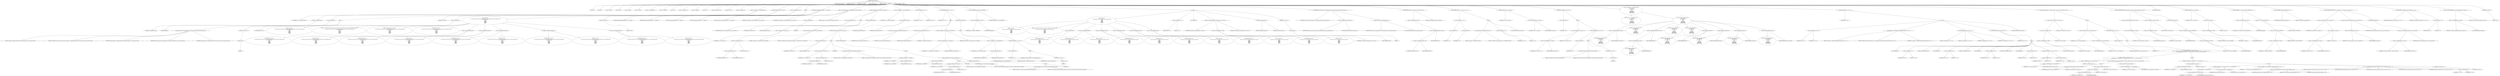 digraph hostapd_notif_assoc {  
"1000116" [label = "(METHOD,hostapd_notif_assoc)" ]
"1000117" [label = "(PARAM,hostapd_data *hapd)" ]
"1000118" [label = "(PARAM,const u8 *addr)" ]
"1000119" [label = "(PARAM,const u8 *req_ies)" ]
"1000120" [label = "(PARAM,size_t req_ies_len)" ]
"1000121" [label = "(PARAM,int reassoc)" ]
"1000122" [label = "(BLOCK,,)" ]
"1000123" [label = "(LOCAL,v9: u8)" ]
"1000124" [label = "(LOCAL,v10: int)" ]
"1000125" [label = "(LOCAL,v12: const u8 *)" ]
"1000126" [label = "(LOCAL,v13: size_t)" ]
"1000127" [label = "(LOCAL,v14: sta_info *)" ]
"1000128" [label = "(LOCAL,v15: sta_info *)" ]
"1000129" [label = "(LOCAL,v16: wpa_state_machine *)" ]
"1000130" [label = "(LOCAL,v17: unsigned int)" ]
"1000131" [label = "(LOCAL,v18: int)" ]
"1000132" [label = "(LOCAL,v19: unsigned __int16)" ]
"1000133" [label = "(LOCAL,v20: unsigned int)" ]
"1000134" [label = "(LOCAL,v21: u8 *)" ]
"1000135" [label = "(LOCAL,elems: ieee802_11_elems)" ]
"1000136" [label = "(LOCAL,buf: u8 [ 1064 ])" ]
"1000137" [label = "(LOCAL,v24: unsigned __int64)" ]
"1000138" [label = "(<operator>.assignment,v24 = __readfsqword(0x28u))" ]
"1000139" [label = "(IDENTIFIER,v24,v24 = __readfsqword(0x28u))" ]
"1000140" [label = "(__readfsqword,__readfsqword(0x28u))" ]
"1000141" [label = "(LITERAL,0x28u,__readfsqword(0x28u))" ]
"1000142" [label = "(CONTROL_STRUCTURE,if ( !addr ),if ( !addr ))" ]
"1000143" [label = "(<operator>.logicalNot,!addr)" ]
"1000144" [label = "(IDENTIFIER,addr,!addr)" ]
"1000145" [label = "(BLOCK,,)" ]
"1000146" [label = "(wpa_printf,wpa_printf(2, \"hostapd_notif_assoc: Skip event with no address\", req_ies, req_ies_len, reassoc))" ]
"1000147" [label = "(LITERAL,2,wpa_printf(2, \"hostapd_notif_assoc: Skip event with no address\", req_ies, req_ies_len, reassoc))" ]
"1000148" [label = "(LITERAL,\"hostapd_notif_assoc: Skip event with no address\",wpa_printf(2, \"hostapd_notif_assoc: Skip event with no address\", req_ies, req_ies_len, reassoc))" ]
"1000149" [label = "(IDENTIFIER,req_ies,wpa_printf(2, \"hostapd_notif_assoc: Skip event with no address\", req_ies, req_ies_len, reassoc))" ]
"1000150" [label = "(IDENTIFIER,req_ies_len,wpa_printf(2, \"hostapd_notif_assoc: Skip event with no address\", req_ies, req_ies_len, reassoc))" ]
"1000151" [label = "(IDENTIFIER,reassoc,wpa_printf(2, \"hostapd_notif_assoc: Skip event with no address\", req_ies, req_ies_len, reassoc))" ]
"1000152" [label = "(RETURN,return -1;,return -1;)" ]
"1000153" [label = "(<operator>.minus,-1)" ]
"1000154" [label = "(LITERAL,1,-1)" ]
"1000155" [label = "(<operator>.assignment,v9 = *addr)" ]
"1000156" [label = "(IDENTIFIER,v9,v9 = *addr)" ]
"1000157" [label = "(<operator>.indirection,*addr)" ]
"1000158" [label = "(IDENTIFIER,addr,v9 = *addr)" ]
"1000159" [label = "(BLOCK,,)" ]
"1000160" [label = "(wpa_printf,wpa_printf(\n      2,\n      \"%s: Invalid SA=%02x:%02x:%02x:%02x:%02x:%02x in received indication - ignore this indication silently\",\n      \"hostapd_notif_assoc\",\n      v9,\n      addr[1],\n      addr[2],\n      addr[3],\n      addr[4],\n      addr[5]))" ]
"1000161" [label = "(LITERAL,2,wpa_printf(\n      2,\n      \"%s: Invalid SA=%02x:%02x:%02x:%02x:%02x:%02x in received indication - ignore this indication silently\",\n      \"hostapd_notif_assoc\",\n      v9,\n      addr[1],\n      addr[2],\n      addr[3],\n      addr[4],\n      addr[5]))" ]
"1000162" [label = "(LITERAL,\"%s: Invalid SA=%02x:%02x:%02x:%02x:%02x:%02x in received indication - ignore this indication silently\",wpa_printf(\n      2,\n      \"%s: Invalid SA=%02x:%02x:%02x:%02x:%02x:%02x in received indication - ignore this indication silently\",\n      \"hostapd_notif_assoc\",\n      v9,\n      addr[1],\n      addr[2],\n      addr[3],\n      addr[4],\n      addr[5]))" ]
"1000163" [label = "(LITERAL,\"hostapd_notif_assoc\",wpa_printf(\n      2,\n      \"%s: Invalid SA=%02x:%02x:%02x:%02x:%02x:%02x in received indication - ignore this indication silently\",\n      \"hostapd_notif_assoc\",\n      v9,\n      addr[1],\n      addr[2],\n      addr[3],\n      addr[4],\n      addr[5]))" ]
"1000164" [label = "(IDENTIFIER,v9,wpa_printf(\n      2,\n      \"%s: Invalid SA=%02x:%02x:%02x:%02x:%02x:%02x in received indication - ignore this indication silently\",\n      \"hostapd_notif_assoc\",\n      v9,\n      addr[1],\n      addr[2],\n      addr[3],\n      addr[4],\n      addr[5]))" ]
"1000165" [label = "(<operator>.indirectIndexAccess,addr[1])" ]
"1000166" [label = "(IDENTIFIER,addr,wpa_printf(\n      2,\n      \"%s: Invalid SA=%02x:%02x:%02x:%02x:%02x:%02x in received indication - ignore this indication silently\",\n      \"hostapd_notif_assoc\",\n      v9,\n      addr[1],\n      addr[2],\n      addr[3],\n      addr[4],\n      addr[5]))" ]
"1000167" [label = "(LITERAL,1,wpa_printf(\n      2,\n      \"%s: Invalid SA=%02x:%02x:%02x:%02x:%02x:%02x in received indication - ignore this indication silently\",\n      \"hostapd_notif_assoc\",\n      v9,\n      addr[1],\n      addr[2],\n      addr[3],\n      addr[4],\n      addr[5]))" ]
"1000168" [label = "(<operator>.indirectIndexAccess,addr[2])" ]
"1000169" [label = "(IDENTIFIER,addr,wpa_printf(\n      2,\n      \"%s: Invalid SA=%02x:%02x:%02x:%02x:%02x:%02x in received indication - ignore this indication silently\",\n      \"hostapd_notif_assoc\",\n      v9,\n      addr[1],\n      addr[2],\n      addr[3],\n      addr[4],\n      addr[5]))" ]
"1000170" [label = "(LITERAL,2,wpa_printf(\n      2,\n      \"%s: Invalid SA=%02x:%02x:%02x:%02x:%02x:%02x in received indication - ignore this indication silently\",\n      \"hostapd_notif_assoc\",\n      v9,\n      addr[1],\n      addr[2],\n      addr[3],\n      addr[4],\n      addr[5]))" ]
"1000171" [label = "(<operator>.indirectIndexAccess,addr[3])" ]
"1000172" [label = "(IDENTIFIER,addr,wpa_printf(\n      2,\n      \"%s: Invalid SA=%02x:%02x:%02x:%02x:%02x:%02x in received indication - ignore this indication silently\",\n      \"hostapd_notif_assoc\",\n      v9,\n      addr[1],\n      addr[2],\n      addr[3],\n      addr[4],\n      addr[5]))" ]
"1000173" [label = "(LITERAL,3,wpa_printf(\n      2,\n      \"%s: Invalid SA=%02x:%02x:%02x:%02x:%02x:%02x in received indication - ignore this indication silently\",\n      \"hostapd_notif_assoc\",\n      v9,\n      addr[1],\n      addr[2],\n      addr[3],\n      addr[4],\n      addr[5]))" ]
"1000174" [label = "(<operator>.indirectIndexAccess,addr[4])" ]
"1000175" [label = "(IDENTIFIER,addr,wpa_printf(\n      2,\n      \"%s: Invalid SA=%02x:%02x:%02x:%02x:%02x:%02x in received indication - ignore this indication silently\",\n      \"hostapd_notif_assoc\",\n      v9,\n      addr[1],\n      addr[2],\n      addr[3],\n      addr[4],\n      addr[5]))" ]
"1000176" [label = "(LITERAL,4,wpa_printf(\n      2,\n      \"%s: Invalid SA=%02x:%02x:%02x:%02x:%02x:%02x in received indication - ignore this indication silently\",\n      \"hostapd_notif_assoc\",\n      v9,\n      addr[1],\n      addr[2],\n      addr[3],\n      addr[4],\n      addr[5]))" ]
"1000177" [label = "(<operator>.indirectIndexAccess,addr[5])" ]
"1000178" [label = "(IDENTIFIER,addr,wpa_printf(\n      2,\n      \"%s: Invalid SA=%02x:%02x:%02x:%02x:%02x:%02x in received indication - ignore this indication silently\",\n      \"hostapd_notif_assoc\",\n      v9,\n      addr[1],\n      addr[2],\n      addr[3],\n      addr[4],\n      addr[5]))" ]
"1000179" [label = "(LITERAL,5,wpa_printf(\n      2,\n      \"%s: Invalid SA=%02x:%02x:%02x:%02x:%02x:%02x in received indication - ignore this indication silently\",\n      \"hostapd_notif_assoc\",\n      v9,\n      addr[1],\n      addr[2],\n      addr[3],\n      addr[4],\n      addr[5]))" ]
"1000180" [label = "(RETURN,return 0;,return 0;)" ]
"1000181" [label = "(LITERAL,0,return 0;)" ]
"1000182" [label = "(hostapd_logger,hostapd_logger(hapd, addr, 1u, 2, \"associated\"))" ]
"1000183" [label = "(IDENTIFIER,hapd,hostapd_logger(hapd, addr, 1u, 2, \"associated\"))" ]
"1000184" [label = "(IDENTIFIER,addr,hostapd_logger(hapd, addr, 1u, 2, \"associated\"))" ]
"1000185" [label = "(LITERAL,1u,hostapd_logger(hapd, addr, 1u, 2, \"associated\"))" ]
"1000186" [label = "(LITERAL,2,hostapd_logger(hapd, addr, 1u, 2, \"associated\"))" ]
"1000187" [label = "(LITERAL,\"associated\",hostapd_logger(hapd, addr, 1u, 2, \"associated\"))" ]
"1000188" [label = "(ieee802_11_parse_elems,ieee802_11_parse_elems(req_ies, req_ies_len, &elems, 0))" ]
"1000189" [label = "(IDENTIFIER,req_ies,ieee802_11_parse_elems(req_ies, req_ies_len, &elems, 0))" ]
"1000190" [label = "(IDENTIFIER,req_ies_len,ieee802_11_parse_elems(req_ies, req_ies_len, &elems, 0))" ]
"1000191" [label = "(<operator>.addressOf,&elems)" ]
"1000192" [label = "(IDENTIFIER,elems,ieee802_11_parse_elems(req_ies, req_ies_len, &elems, 0))" ]
"1000193" [label = "(LITERAL,0,ieee802_11_parse_elems(req_ies, req_ies_len, &elems, 0))" ]
"1000194" [label = "(CONTROL_STRUCTURE,if ( elems.wps_ie ),if ( elems.wps_ie ))" ]
"1000195" [label = "(<operator>.fieldAccess,elems.wps_ie)" ]
"1000196" [label = "(IDENTIFIER,elems,if ( elems.wps_ie ))" ]
"1000197" [label = "(FIELD_IDENTIFIER,wps_ie,wps_ie)" ]
"1000198" [label = "(BLOCK,,)" ]
"1000199" [label = "(<operator>.assignment,v12 = elems.wps_ie - 2)" ]
"1000200" [label = "(IDENTIFIER,v12,v12 = elems.wps_ie - 2)" ]
"1000201" [label = "(<operator>.subtraction,elems.wps_ie - 2)" ]
"1000202" [label = "(<operator>.fieldAccess,elems.wps_ie)" ]
"1000203" [label = "(IDENTIFIER,elems,elems.wps_ie - 2)" ]
"1000204" [label = "(FIELD_IDENTIFIER,wps_ie,wps_ie)" ]
"1000205" [label = "(LITERAL,2,elems.wps_ie - 2)" ]
"1000206" [label = "(IDENTIFIER,L,)" ]
"1000207" [label = "(wpa_printf,wpa_printf(2, \"STA included WPS IE in (Re)AssocReq\"))" ]
"1000208" [label = "(LITERAL,2,wpa_printf(2, \"STA included WPS IE in (Re)AssocReq\"))" ]
"1000209" [label = "(LITERAL,\"STA included WPS IE in (Re)AssocReq\",wpa_printf(2, \"STA included WPS IE in (Re)AssocReq\"))" ]
"1000210" [label = "(CONTROL_STRUCTURE,else,else)" ]
"1000211" [label = "(CONTROL_STRUCTURE,if ( elems.rsn_ie ),if ( elems.rsn_ie ))" ]
"1000212" [label = "(<operator>.fieldAccess,elems.rsn_ie)" ]
"1000213" [label = "(IDENTIFIER,elems,if ( elems.rsn_ie ))" ]
"1000214" [label = "(FIELD_IDENTIFIER,rsn_ie,rsn_ie)" ]
"1000215" [label = "(BLOCK,,)" ]
"1000216" [label = "(<operator>.assignment,v12 = elems.rsn_ie - 2)" ]
"1000217" [label = "(IDENTIFIER,v12,v12 = elems.rsn_ie - 2)" ]
"1000218" [label = "(<operator>.subtraction,elems.rsn_ie - 2)" ]
"1000219" [label = "(<operator>.fieldAccess,elems.rsn_ie)" ]
"1000220" [label = "(IDENTIFIER,elems,elems.rsn_ie - 2)" ]
"1000221" [label = "(FIELD_IDENTIFIER,rsn_ie,rsn_ie)" ]
"1000222" [label = "(LITERAL,2,elems.rsn_ie - 2)" ]
"1000223" [label = "(IDENTIFIER,L,)" ]
"1000224" [label = "(wpa_printf,wpa_printf(2, \"STA included RSN IE in (Re)AssocReq\"))" ]
"1000225" [label = "(LITERAL,2,wpa_printf(2, \"STA included RSN IE in (Re)AssocReq\"))" ]
"1000226" [label = "(LITERAL,\"STA included RSN IE in (Re)AssocReq\",wpa_printf(2, \"STA included RSN IE in (Re)AssocReq\"))" ]
"1000227" [label = "(CONTROL_STRUCTURE,else,else)" ]
"1000228" [label = "(BLOCK,,)" ]
"1000229" [label = "(<operator>.assignment,v12 = elems.wpa_ie)" ]
"1000230" [label = "(IDENTIFIER,v12,v12 = elems.wpa_ie)" ]
"1000231" [label = "(<operator>.fieldAccess,elems.wpa_ie)" ]
"1000232" [label = "(IDENTIFIER,elems,v12 = elems.wpa_ie)" ]
"1000233" [label = "(FIELD_IDENTIFIER,wpa_ie,wpa_ie)" ]
"1000234" [label = "(CONTROL_STRUCTURE,if ( elems.wpa_ie ),if ( elems.wpa_ie ))" ]
"1000235" [label = "(<operator>.fieldAccess,elems.wpa_ie)" ]
"1000236" [label = "(IDENTIFIER,elems,if ( elems.wpa_ie ))" ]
"1000237" [label = "(FIELD_IDENTIFIER,wpa_ie,wpa_ie)" ]
"1000238" [label = "(BLOCK,,)" ]
"1000239" [label = "(<operator>.assignment,v12 = elems.wpa_ie - 2)" ]
"1000240" [label = "(IDENTIFIER,v12,v12 = elems.wpa_ie - 2)" ]
"1000241" [label = "(<operator>.subtraction,elems.wpa_ie - 2)" ]
"1000242" [label = "(<operator>.fieldAccess,elems.wpa_ie)" ]
"1000243" [label = "(IDENTIFIER,elems,elems.wpa_ie - 2)" ]
"1000244" [label = "(FIELD_IDENTIFIER,wpa_ie,wpa_ie)" ]
"1000245" [label = "(LITERAL,2,elems.wpa_ie - 2)" ]
"1000246" [label = "(IDENTIFIER,L,)" ]
"1000247" [label = "(wpa_printf,wpa_printf(2, \"STA included WPA IE in (Re)AssocReq\"))" ]
"1000248" [label = "(LITERAL,2,wpa_printf(2, \"STA included WPA IE in (Re)AssocReq\"))" ]
"1000249" [label = "(LITERAL,\"STA included WPA IE in (Re)AssocReq\",wpa_printf(2, \"STA included WPA IE in (Re)AssocReq\"))" ]
"1000250" [label = "(CONTROL_STRUCTURE,else,else)" ]
"1000251" [label = "(BLOCK,,)" ]
"1000252" [label = "(wpa_printf,wpa_printf(2, \"STA did not include WPS/RSN/WPA IE in (Re)AssocReq\"))" ]
"1000253" [label = "(LITERAL,2,wpa_printf(2, \"STA did not include WPS/RSN/WPA IE in (Re)AssocReq\"))" ]
"1000254" [label = "(LITERAL,\"STA did not include WPS/RSN/WPA IE in (Re)AssocReq\",wpa_printf(2, \"STA did not include WPS/RSN/WPA IE in (Re)AssocReq\"))" ]
"1000255" [label = "(IDENTIFIER,L,)" ]
"1000256" [label = "(<operator>.assignment,v14 = ap_get_sta(hapd, addr))" ]
"1000257" [label = "(IDENTIFIER,v14,v14 = ap_get_sta(hapd, addr))" ]
"1000258" [label = "(ap_get_sta,ap_get_sta(hapd, addr))" ]
"1000259" [label = "(IDENTIFIER,hapd,ap_get_sta(hapd, addr))" ]
"1000260" [label = "(IDENTIFIER,addr,ap_get_sta(hapd, addr))" ]
"1000261" [label = "(<operator>.assignment,v15 = v14)" ]
"1000262" [label = "(IDENTIFIER,v15,v15 = v14)" ]
"1000263" [label = "(IDENTIFIER,v14,v15 = v14)" ]
"1000264" [label = "(CONTROL_STRUCTURE,if ( v14 ),if ( v14 ))" ]
"1000265" [label = "(IDENTIFIER,v14,if ( v14 ))" ]
"1000266" [label = "(BLOCK,,)" ]
"1000267" [label = "(ap_sta_no_session_timeout,ap_sta_no_session_timeout(hapd, v14))" ]
"1000268" [label = "(IDENTIFIER,hapd,ap_sta_no_session_timeout(hapd, v14))" ]
"1000269" [label = "(IDENTIFIER,v14,ap_sta_no_session_timeout(hapd, v14))" ]
"1000270" [label = "(accounting_sta_stop,accounting_sta_stop(hapd, v15))" ]
"1000271" [label = "(IDENTIFIER,hapd,accounting_sta_stop(hapd, v15))" ]
"1000272" [label = "(IDENTIFIER,v15,accounting_sta_stop(hapd, v15))" ]
"1000273" [label = "(<operator>.assignment,v15->timeout_next = STA_NULLFUNC)" ]
"1000274" [label = "(<operator>.indirectFieldAccess,v15->timeout_next)" ]
"1000275" [label = "(IDENTIFIER,v15,v15->timeout_next = STA_NULLFUNC)" ]
"1000276" [label = "(FIELD_IDENTIFIER,timeout_next,timeout_next)" ]
"1000277" [label = "(IDENTIFIER,STA_NULLFUNC,v15->timeout_next = STA_NULLFUNC)" ]
"1000278" [label = "(CONTROL_STRUCTURE,else,else)" ]
"1000279" [label = "(BLOCK,,)" ]
"1000280" [label = "(<operator>.assignment,v15 = ap_sta_add(hapd, addr))" ]
"1000281" [label = "(IDENTIFIER,v15,v15 = ap_sta_add(hapd, addr))" ]
"1000282" [label = "(ap_sta_add,ap_sta_add(hapd, addr))" ]
"1000283" [label = "(IDENTIFIER,hapd,ap_sta_add(hapd, addr))" ]
"1000284" [label = "(IDENTIFIER,addr,ap_sta_add(hapd, addr))" ]
"1000285" [label = "(CONTROL_STRUCTURE,if ( !v15 ),if ( !v15 ))" ]
"1000286" [label = "(<operator>.logicalNot,!v15)" ]
"1000287" [label = "(IDENTIFIER,v15,!v15)" ]
"1000288" [label = "(BLOCK,,)" ]
"1000289" [label = "(hostapd_drv_sta_disassoc,hostapd_drv_sta_disassoc(hapd, addr, 5))" ]
"1000290" [label = "(IDENTIFIER,hapd,hostapd_drv_sta_disassoc(hapd, addr, 5))" ]
"1000291" [label = "(IDENTIFIER,addr,hostapd_drv_sta_disassoc(hapd, addr, 5))" ]
"1000292" [label = "(LITERAL,5,hostapd_drv_sta_disassoc(hapd, addr, 5))" ]
"1000293" [label = "(RETURN,return -1;,return -1;)" ]
"1000294" [label = "(<operator>.minus,-1)" ]
"1000295" [label = "(LITERAL,1,-1)" ]
"1000296" [label = "(<operators>.assignmentAnd,v15->flags &= 0xFFFECFFF)" ]
"1000297" [label = "(<operator>.indirectFieldAccess,v15->flags)" ]
"1000298" [label = "(IDENTIFIER,v15,v15->flags &= 0xFFFECFFF)" ]
"1000299" [label = "(FIELD_IDENTIFIER,flags,flags)" ]
"1000300" [label = "(LITERAL,0xFFFECFFF,v15->flags &= 0xFFFECFFF)" ]
"1000301" [label = "(BLOCK,,)" ]
"1000302" [label = "(wpa_printf,wpa_printf(\n      3,\n      \"STA %02x:%02x:%02x:%02x:%02x:%02x not allowed to connect\",\n      *addr,\n      addr[1],\n      addr[2],\n      addr[3],\n      addr[4],\n      addr[5]))" ]
"1000303" [label = "(LITERAL,3,wpa_printf(\n      3,\n      \"STA %02x:%02x:%02x:%02x:%02x:%02x not allowed to connect\",\n      *addr,\n      addr[1],\n      addr[2],\n      addr[3],\n      addr[4],\n      addr[5]))" ]
"1000304" [label = "(LITERAL,\"STA %02x:%02x:%02x:%02x:%02x:%02x not allowed to connect\",wpa_printf(\n      3,\n      \"STA %02x:%02x:%02x:%02x:%02x:%02x not allowed to connect\",\n      *addr,\n      addr[1],\n      addr[2],\n      addr[3],\n      addr[4],\n      addr[5]))" ]
"1000305" [label = "(<operator>.indirection,*addr)" ]
"1000306" [label = "(IDENTIFIER,addr,wpa_printf(\n      3,\n      \"STA %02x:%02x:%02x:%02x:%02x:%02x not allowed to connect\",\n      *addr,\n      addr[1],\n      addr[2],\n      addr[3],\n      addr[4],\n      addr[5]))" ]
"1000307" [label = "(<operator>.indirectIndexAccess,addr[1])" ]
"1000308" [label = "(IDENTIFIER,addr,wpa_printf(\n      3,\n      \"STA %02x:%02x:%02x:%02x:%02x:%02x not allowed to connect\",\n      *addr,\n      addr[1],\n      addr[2],\n      addr[3],\n      addr[4],\n      addr[5]))" ]
"1000309" [label = "(LITERAL,1,wpa_printf(\n      3,\n      \"STA %02x:%02x:%02x:%02x:%02x:%02x not allowed to connect\",\n      *addr,\n      addr[1],\n      addr[2],\n      addr[3],\n      addr[4],\n      addr[5]))" ]
"1000310" [label = "(<operator>.indirectIndexAccess,addr[2])" ]
"1000311" [label = "(IDENTIFIER,addr,wpa_printf(\n      3,\n      \"STA %02x:%02x:%02x:%02x:%02x:%02x not allowed to connect\",\n      *addr,\n      addr[1],\n      addr[2],\n      addr[3],\n      addr[4],\n      addr[5]))" ]
"1000312" [label = "(LITERAL,2,wpa_printf(\n      3,\n      \"STA %02x:%02x:%02x:%02x:%02x:%02x not allowed to connect\",\n      *addr,\n      addr[1],\n      addr[2],\n      addr[3],\n      addr[4],\n      addr[5]))" ]
"1000313" [label = "(<operator>.indirectIndexAccess,addr[3])" ]
"1000314" [label = "(IDENTIFIER,addr,wpa_printf(\n      3,\n      \"STA %02x:%02x:%02x:%02x:%02x:%02x not allowed to connect\",\n      *addr,\n      addr[1],\n      addr[2],\n      addr[3],\n      addr[4],\n      addr[5]))" ]
"1000315" [label = "(LITERAL,3,wpa_printf(\n      3,\n      \"STA %02x:%02x:%02x:%02x:%02x:%02x not allowed to connect\",\n      *addr,\n      addr[1],\n      addr[2],\n      addr[3],\n      addr[4],\n      addr[5]))" ]
"1000316" [label = "(<operator>.indirectIndexAccess,addr[4])" ]
"1000317" [label = "(IDENTIFIER,addr,wpa_printf(\n      3,\n      \"STA %02x:%02x:%02x:%02x:%02x:%02x not allowed to connect\",\n      *addr,\n      addr[1],\n      addr[2],\n      addr[3],\n      addr[4],\n      addr[5]))" ]
"1000318" [label = "(LITERAL,4,wpa_printf(\n      3,\n      \"STA %02x:%02x:%02x:%02x:%02x:%02x not allowed to connect\",\n      *addr,\n      addr[1],\n      addr[2],\n      addr[3],\n      addr[4],\n      addr[5]))" ]
"1000319" [label = "(<operator>.indirectIndexAccess,addr[5])" ]
"1000320" [label = "(IDENTIFIER,addr,wpa_printf(\n      3,\n      \"STA %02x:%02x:%02x:%02x:%02x:%02x not allowed to connect\",\n      *addr,\n      addr[1],\n      addr[2],\n      addr[3],\n      addr[4],\n      addr[5]))" ]
"1000321" [label = "(LITERAL,5,wpa_printf(\n      3,\n      \"STA %02x:%02x:%02x:%02x:%02x:%02x not allowed to connect\",\n      *addr,\n      addr[1],\n      addr[2],\n      addr[3],\n      addr[4],\n      addr[5]))" ]
"1000322" [label = "(<operator>.assignment,v19 = 1)" ]
"1000323" [label = "(IDENTIFIER,v19,v19 = 1)" ]
"1000324" [label = "(LITERAL,1,v19 = 1)" ]
"1000325" [label = "(JUMP_TARGET,fail)" ]
"1000326" [label = "(hostapd_drv_sta_disassoc,hostapd_drv_sta_disassoc(hapd, v15->addr, v19))" ]
"1000327" [label = "(IDENTIFIER,hapd,hostapd_drv_sta_disassoc(hapd, v15->addr, v19))" ]
"1000328" [label = "(<operator>.indirectFieldAccess,v15->addr)" ]
"1000329" [label = "(IDENTIFIER,v15,hostapd_drv_sta_disassoc(hapd, v15->addr, v19))" ]
"1000330" [label = "(FIELD_IDENTIFIER,addr,addr)" ]
"1000331" [label = "(IDENTIFIER,v19,hostapd_drv_sta_disassoc(hapd, v15->addr, v19))" ]
"1000332" [label = "(ap_free_sta,ap_free_sta(hapd, v15))" ]
"1000333" [label = "(IDENTIFIER,hapd,ap_free_sta(hapd, v15))" ]
"1000334" [label = "(IDENTIFIER,v15,ap_free_sta(hapd, v15))" ]
"1000335" [label = "(RETURN,return -1;,return -1;)" ]
"1000336" [label = "(<operator>.minus,-1)" ]
"1000337" [label = "(LITERAL,1,-1)" ]
"1000338" [label = "(ap_copy_sta_supp_op_classes,ap_copy_sta_supp_op_classes(v15, elems.supp_op_classes, elems.supp_op_classes_len))" ]
"1000339" [label = "(IDENTIFIER,v15,ap_copy_sta_supp_op_classes(v15, elems.supp_op_classes, elems.supp_op_classes_len))" ]
"1000340" [label = "(<operator>.fieldAccess,elems.supp_op_classes)" ]
"1000341" [label = "(IDENTIFIER,elems,ap_copy_sta_supp_op_classes(v15, elems.supp_op_classes, elems.supp_op_classes_len))" ]
"1000342" [label = "(FIELD_IDENTIFIER,supp_op_classes,supp_op_classes)" ]
"1000343" [label = "(<operator>.fieldAccess,elems.supp_op_classes_len)" ]
"1000344" [label = "(IDENTIFIER,elems,ap_copy_sta_supp_op_classes(v15, elems.supp_op_classes, elems.supp_op_classes_len))" ]
"1000345" [label = "(FIELD_IDENTIFIER,supp_op_classes_len,supp_op_classes_len)" ]
"1000346" [label = "(CONTROL_STRUCTURE,if ( !hapd->conf->wpa ),if ( !hapd->conf->wpa ))" ]
"1000347" [label = "(<operator>.logicalNot,!hapd->conf->wpa)" ]
"1000348" [label = "(<operator>.indirectFieldAccess,hapd->conf->wpa)" ]
"1000349" [label = "(<operator>.indirectFieldAccess,hapd->conf)" ]
"1000350" [label = "(IDENTIFIER,hapd,!hapd->conf->wpa)" ]
"1000351" [label = "(FIELD_IDENTIFIER,conf,conf)" ]
"1000352" [label = "(FIELD_IDENTIFIER,wpa,wpa)" ]
"1000353" [label = "(CONTROL_STRUCTURE,goto LABEL_22;,goto LABEL_22;)" ]
"1000354" [label = "(CONTROL_STRUCTURE,if ( !v12 || !v13 ),if ( !v12 || !v13 ))" ]
"1000355" [label = "(<operator>.logicalOr,!v12 || !v13)" ]
"1000356" [label = "(<operator>.logicalNot,!v12)" ]
"1000357" [label = "(IDENTIFIER,v12,!v12)" ]
"1000358" [label = "(<operator>.logicalNot,!v13)" ]
"1000359" [label = "(IDENTIFIER,v13,!v13)" ]
"1000360" [label = "(BLOCK,,)" ]
"1000361" [label = "(wpa_printf,wpa_printf(2, \"No WPA/RSN IE from STA\"))" ]
"1000362" [label = "(LITERAL,2,wpa_printf(2, \"No WPA/RSN IE from STA\"))" ]
"1000363" [label = "(LITERAL,\"No WPA/RSN IE from STA\",wpa_printf(2, \"No WPA/RSN IE from STA\"))" ]
"1000364" [label = "(<operator>.assignment,v19 = 13)" ]
"1000365" [label = "(IDENTIFIER,v19,v19 = 13)" ]
"1000366" [label = "(LITERAL,13,v19 = 13)" ]
"1000367" [label = "(CONTROL_STRUCTURE,goto fail;,goto fail;)" ]
"1000368" [label = "(<operator>.assignment,v16 = v15->wpa_sm)" ]
"1000369" [label = "(IDENTIFIER,v16,v16 = v15->wpa_sm)" ]
"1000370" [label = "(<operator>.indirectFieldAccess,v15->wpa_sm)" ]
"1000371" [label = "(IDENTIFIER,v15,v16 = v15->wpa_sm)" ]
"1000372" [label = "(FIELD_IDENTIFIER,wpa_sm,wpa_sm)" ]
"1000373" [label = "(CONTROL_STRUCTURE,if ( !v16 ),if ( !v16 ))" ]
"1000374" [label = "(<operator>.logicalNot,!v16)" ]
"1000375" [label = "(IDENTIFIER,v16,!v16)" ]
"1000376" [label = "(BLOCK,,)" ]
"1000377" [label = "(<operator>.assignment,v15->wpa_sm = v16)" ]
"1000378" [label = "(<operator>.indirectFieldAccess,v15->wpa_sm)" ]
"1000379" [label = "(IDENTIFIER,v15,v15->wpa_sm = v16)" ]
"1000380" [label = "(FIELD_IDENTIFIER,wpa_sm,wpa_sm)" ]
"1000381" [label = "(IDENTIFIER,v16,v15->wpa_sm = v16)" ]
"1000382" [label = "(CONTROL_STRUCTURE,if ( !v16 ),if ( !v16 ))" ]
"1000383" [label = "(<operator>.logicalNot,!v16)" ]
"1000384" [label = "(IDENTIFIER,v16,!v16)" ]
"1000385" [label = "(BLOCK,,)" ]
"1000386" [label = "(wpa_printf,wpa_printf(5, \"Failed to initialize WPA state machine\"))" ]
"1000387" [label = "(LITERAL,5,wpa_printf(5, \"Failed to initialize WPA state machine\"))" ]
"1000388" [label = "(LITERAL,\"Failed to initialize WPA state machine\",wpa_printf(5, \"Failed to initialize WPA state machine\"))" ]
"1000389" [label = "(RETURN,return -1;,return -1;)" ]
"1000390" [label = "(<operator>.minus,-1)" ]
"1000391" [label = "(LITERAL,1,-1)" ]
"1000392" [label = "(<operator>.assignment,v17 = wpa_validate_wpa_ie(\n          hapd->wpa_auth,\n          v16,\n          hapd->iface->freq,\n          v12,\n          v13,\n          elems.mdie,\n          elems.mdie_len,\n          elems.owe_dh,\n          elems.owe_dh_len))" ]
"1000393" [label = "(IDENTIFIER,v17,v17 = wpa_validate_wpa_ie(\n          hapd->wpa_auth,\n          v16,\n          hapd->iface->freq,\n          v12,\n          v13,\n          elems.mdie,\n          elems.mdie_len,\n          elems.owe_dh,\n          elems.owe_dh_len))" ]
"1000394" [label = "(wpa_validate_wpa_ie,wpa_validate_wpa_ie(\n          hapd->wpa_auth,\n          v16,\n          hapd->iface->freq,\n          v12,\n          v13,\n          elems.mdie,\n          elems.mdie_len,\n          elems.owe_dh,\n          elems.owe_dh_len))" ]
"1000395" [label = "(<operator>.indirectFieldAccess,hapd->wpa_auth)" ]
"1000396" [label = "(IDENTIFIER,hapd,wpa_validate_wpa_ie(\n          hapd->wpa_auth,\n          v16,\n          hapd->iface->freq,\n          v12,\n          v13,\n          elems.mdie,\n          elems.mdie_len,\n          elems.owe_dh,\n          elems.owe_dh_len))" ]
"1000397" [label = "(FIELD_IDENTIFIER,wpa_auth,wpa_auth)" ]
"1000398" [label = "(IDENTIFIER,v16,wpa_validate_wpa_ie(\n          hapd->wpa_auth,\n          v16,\n          hapd->iface->freq,\n          v12,\n          v13,\n          elems.mdie,\n          elems.mdie_len,\n          elems.owe_dh,\n          elems.owe_dh_len))" ]
"1000399" [label = "(<operator>.indirectFieldAccess,hapd->iface->freq)" ]
"1000400" [label = "(<operator>.indirectFieldAccess,hapd->iface)" ]
"1000401" [label = "(IDENTIFIER,hapd,wpa_validate_wpa_ie(\n          hapd->wpa_auth,\n          v16,\n          hapd->iface->freq,\n          v12,\n          v13,\n          elems.mdie,\n          elems.mdie_len,\n          elems.owe_dh,\n          elems.owe_dh_len))" ]
"1000402" [label = "(FIELD_IDENTIFIER,iface,iface)" ]
"1000403" [label = "(FIELD_IDENTIFIER,freq,freq)" ]
"1000404" [label = "(IDENTIFIER,v12,wpa_validate_wpa_ie(\n          hapd->wpa_auth,\n          v16,\n          hapd->iface->freq,\n          v12,\n          v13,\n          elems.mdie,\n          elems.mdie_len,\n          elems.owe_dh,\n          elems.owe_dh_len))" ]
"1000405" [label = "(IDENTIFIER,v13,wpa_validate_wpa_ie(\n          hapd->wpa_auth,\n          v16,\n          hapd->iface->freq,\n          v12,\n          v13,\n          elems.mdie,\n          elems.mdie_len,\n          elems.owe_dh,\n          elems.owe_dh_len))" ]
"1000406" [label = "(<operator>.fieldAccess,elems.mdie)" ]
"1000407" [label = "(IDENTIFIER,elems,wpa_validate_wpa_ie(\n          hapd->wpa_auth,\n          v16,\n          hapd->iface->freq,\n          v12,\n          v13,\n          elems.mdie,\n          elems.mdie_len,\n          elems.owe_dh,\n          elems.owe_dh_len))" ]
"1000408" [label = "(FIELD_IDENTIFIER,mdie,mdie)" ]
"1000409" [label = "(<operator>.fieldAccess,elems.mdie_len)" ]
"1000410" [label = "(IDENTIFIER,elems,wpa_validate_wpa_ie(\n          hapd->wpa_auth,\n          v16,\n          hapd->iface->freq,\n          v12,\n          v13,\n          elems.mdie,\n          elems.mdie_len,\n          elems.owe_dh,\n          elems.owe_dh_len))" ]
"1000411" [label = "(FIELD_IDENTIFIER,mdie_len,mdie_len)" ]
"1000412" [label = "(<operator>.fieldAccess,elems.owe_dh)" ]
"1000413" [label = "(IDENTIFIER,elems,wpa_validate_wpa_ie(\n          hapd->wpa_auth,\n          v16,\n          hapd->iface->freq,\n          v12,\n          v13,\n          elems.mdie,\n          elems.mdie_len,\n          elems.owe_dh,\n          elems.owe_dh_len))" ]
"1000414" [label = "(FIELD_IDENTIFIER,owe_dh,owe_dh)" ]
"1000415" [label = "(<operator>.fieldAccess,elems.owe_dh_len)" ]
"1000416" [label = "(IDENTIFIER,elems,wpa_validate_wpa_ie(\n          hapd->wpa_auth,\n          v16,\n          hapd->iface->freq,\n          v12,\n          v13,\n          elems.mdie,\n          elems.mdie_len,\n          elems.owe_dh,\n          elems.owe_dh_len))" ]
"1000417" [label = "(FIELD_IDENTIFIER,owe_dh_len,owe_dh_len)" ]
"1000418" [label = "(CONTROL_STRUCTURE,if ( v17 ),if ( v17 ))" ]
"1000419" [label = "(IDENTIFIER,v17,if ( v17 ))" ]
"1000420" [label = "(BLOCK,,)" ]
"1000421" [label = "(<operator>.assignment,v20 = v17)" ]
"1000422" [label = "(IDENTIFIER,v20,v20 = v17)" ]
"1000423" [label = "(IDENTIFIER,v17,v20 = v17)" ]
"1000424" [label = "(wpa_printf,wpa_printf(2, \"WPA/RSN information element rejected? (res %u)\", v17))" ]
"1000425" [label = "(LITERAL,2,wpa_printf(2, \"WPA/RSN information element rejected? (res %u)\", v17))" ]
"1000426" [label = "(LITERAL,\"WPA/RSN information element rejected? (res %u)\",wpa_printf(2, \"WPA/RSN information element rejected? (res %u)\", v17))" ]
"1000427" [label = "(IDENTIFIER,v17,wpa_printf(2, \"WPA/RSN information element rejected? (res %u)\", v17))" ]
"1000428" [label = "(wpa_hexdump,wpa_hexdump(2, \"IE\", v12, v13))" ]
"1000429" [label = "(LITERAL,2,wpa_hexdump(2, \"IE\", v12, v13))" ]
"1000430" [label = "(LITERAL,\"IE\",wpa_hexdump(2, \"IE\", v12, v13))" ]
"1000431" [label = "(IDENTIFIER,v12,wpa_hexdump(2, \"IE\", v12, v13))" ]
"1000432" [label = "(IDENTIFIER,v13,wpa_hexdump(2, \"IE\", v12, v13))" ]
"1000433" [label = "(CONTROL_STRUCTURE,switch ( v20 ),switch ( v20 ))" ]
"1000434" [label = "(IDENTIFIER,v20,switch ( v20 ))" ]
"1000435" [label = "(BLOCK,,)" ]
"1000436" [label = "(JUMP_TARGET,case 2u)" ]
"1000437" [label = "(<operator>.assignment,v19 = 18)" ]
"1000438" [label = "(IDENTIFIER,v19,v19 = 18)" ]
"1000439" [label = "(LITERAL,18,v19 = 18)" ]
"1000440" [label = "(CONTROL_STRUCTURE,break;,break;)" ]
"1000441" [label = "(JUMP_TARGET,case 3u)" ]
"1000442" [label = "(<operator>.assignment,v19 = 19)" ]
"1000443" [label = "(IDENTIFIER,v19,v19 = 19)" ]
"1000444" [label = "(LITERAL,19,v19 = 19)" ]
"1000445" [label = "(CONTROL_STRUCTURE,break;,break;)" ]
"1000446" [label = "(JUMP_TARGET,case 4u)" ]
"1000447" [label = "(<operator>.assignment,v19 = 20)" ]
"1000448" [label = "(IDENTIFIER,v19,v19 = 20)" ]
"1000449" [label = "(LITERAL,20,v19 = 20)" ]
"1000450" [label = "(CONTROL_STRUCTURE,break;,break;)" ]
"1000451" [label = "(JUMP_TARGET,default)" ]
"1000452" [label = "(<operator>.assignment,v19 = 24)" ]
"1000453" [label = "(IDENTIFIER,v19,v19 = 24)" ]
"1000454" [label = "(LITERAL,24,v19 = 24)" ]
"1000455" [label = "(CONTROL_STRUCTURE,if ( v20 != 8 ),if ( v20 != 8 ))" ]
"1000456" [label = "(<operator>.notEquals,v20 != 8)" ]
"1000457" [label = "(IDENTIFIER,v20,v20 != 8)" ]
"1000458" [label = "(LITERAL,8,v20 != 8)" ]
"1000459" [label = "(<operator>.assignment,v19 = 13)" ]
"1000460" [label = "(IDENTIFIER,v19,v19 = 13)" ]
"1000461" [label = "(LITERAL,13,v19 = 13)" ]
"1000462" [label = "(CONTROL_STRUCTURE,break;,break;)" ]
"1000463" [label = "(CONTROL_STRUCTURE,goto fail;,goto fail;)" ]
"1000464" [label = "(CONTROL_STRUCTURE,if ( (v15->flags & 0x402) == 1026 ),if ( (v15->flags & 0x402) == 1026 ))" ]
"1000465" [label = "(<operator>.equals,(v15->flags & 0x402) == 1026)" ]
"1000466" [label = "(<operator>.and,v15->flags & 0x402)" ]
"1000467" [label = "(<operator>.indirectFieldAccess,v15->flags)" ]
"1000468" [label = "(IDENTIFIER,v15,v15->flags & 0x402)" ]
"1000469" [label = "(FIELD_IDENTIFIER,flags,flags)" ]
"1000470" [label = "(LITERAL,0x402,v15->flags & 0x402)" ]
"1000471" [label = "(LITERAL,1026,(v15->flags & 0x402) == 1026)" ]
"1000472" [label = "(BLOCK,,)" ]
"1000473" [label = "(<operator>.assignment,v10 = v15->sa_query_timed_out)" ]
"1000474" [label = "(IDENTIFIER,v10,v10 = v15->sa_query_timed_out)" ]
"1000475" [label = "(<operator>.indirectFieldAccess,v15->sa_query_timed_out)" ]
"1000476" [label = "(IDENTIFIER,v15,v10 = v15->sa_query_timed_out)" ]
"1000477" [label = "(FIELD_IDENTIFIER,sa_query_timed_out,sa_query_timed_out)" ]
"1000478" [label = "(CONTROL_STRUCTURE,if ( !v10 ),if ( !v10 ))" ]
"1000479" [label = "(<operator>.logicalNot,!v10)" ]
"1000480" [label = "(IDENTIFIER,v10,!v10)" ]
"1000481" [label = "(BLOCK,,)" ]
"1000482" [label = "(CONTROL_STRUCTURE,if ( v15->sa_query_count <= 0\n        || (ap_check_sa_query_timeout(hapd, v15), (v15->flags & 0x402) == 1026) && !v15->sa_query_timed_out ),if ( v15->sa_query_count <= 0\n        || (ap_check_sa_query_timeout(hapd, v15), (v15->flags & 0x402) == 1026) && !v15->sa_query_timed_out ))" ]
"1000483" [label = "(<operator>.logicalOr,v15->sa_query_count <= 0\n        || (ap_check_sa_query_timeout(hapd, v15), (v15->flags & 0x402) == 1026) && !v15->sa_query_timed_out)" ]
"1000484" [label = "(<operator>.lessEqualsThan,v15->sa_query_count <= 0)" ]
"1000485" [label = "(<operator>.indirectFieldAccess,v15->sa_query_count)" ]
"1000486" [label = "(IDENTIFIER,v15,v15->sa_query_count <= 0)" ]
"1000487" [label = "(FIELD_IDENTIFIER,sa_query_count,sa_query_count)" ]
"1000488" [label = "(LITERAL,0,v15->sa_query_count <= 0)" ]
"1000489" [label = "(<operator>.logicalAnd,(ap_check_sa_query_timeout(hapd, v15), (v15->flags & 0x402) == 1026) && !v15->sa_query_timed_out)" ]
"1000490" [label = "(BLOCK,,)" ]
"1000491" [label = "(ap_check_sa_query_timeout,ap_check_sa_query_timeout(hapd, v15))" ]
"1000492" [label = "(IDENTIFIER,hapd,ap_check_sa_query_timeout(hapd, v15))" ]
"1000493" [label = "(IDENTIFIER,v15,ap_check_sa_query_timeout(hapd, v15))" ]
"1000494" [label = "(<operator>.equals,(v15->flags & 0x402) == 1026)" ]
"1000495" [label = "(<operator>.and,v15->flags & 0x402)" ]
"1000496" [label = "(<operator>.indirectFieldAccess,v15->flags)" ]
"1000497" [label = "(IDENTIFIER,v15,v15->flags & 0x402)" ]
"1000498" [label = "(FIELD_IDENTIFIER,flags,flags)" ]
"1000499" [label = "(LITERAL,0x402,v15->flags & 0x402)" ]
"1000500" [label = "(LITERAL,1026,(v15->flags & 0x402) == 1026)" ]
"1000501" [label = "(<operator>.logicalNot,!v15->sa_query_timed_out)" ]
"1000502" [label = "(<operator>.indirectFieldAccess,v15->sa_query_timed_out)" ]
"1000503" [label = "(IDENTIFIER,v15,!v15->sa_query_timed_out)" ]
"1000504" [label = "(FIELD_IDENTIFIER,sa_query_timed_out,sa_query_timed_out)" ]
"1000505" [label = "(BLOCK,,)" ]
"1000506" [label = "(CONTROL_STRUCTURE,if ( v15->auth_alg != 2 ),if ( v15->auth_alg != 2 ))" ]
"1000507" [label = "(<operator>.notEquals,v15->auth_alg != 2)" ]
"1000508" [label = "(<operator>.indirectFieldAccess,v15->auth_alg)" ]
"1000509" [label = "(IDENTIFIER,v15,v15->auth_alg != 2)" ]
"1000510" [label = "(FIELD_IDENTIFIER,auth_alg,auth_alg)" ]
"1000511" [label = "(LITERAL,2,v15->auth_alg != 2)" ]
"1000512" [label = "(BLOCK,,)" ]
"1000513" [label = "(CONTROL_STRUCTURE,if ( !v15->sa_query_count ),if ( !v15->sa_query_count ))" ]
"1000514" [label = "(<operator>.logicalNot,!v15->sa_query_count)" ]
"1000515" [label = "(<operator>.indirectFieldAccess,v15->sa_query_count)" ]
"1000516" [label = "(IDENTIFIER,v15,!v15->sa_query_count)" ]
"1000517" [label = "(FIELD_IDENTIFIER,sa_query_count,sa_query_count)" ]
"1000518" [label = "(ap_sta_start_sa_query,ap_sta_start_sa_query(hapd, v15))" ]
"1000519" [label = "(IDENTIFIER,hapd,ap_sta_start_sa_query(hapd, v15))" ]
"1000520" [label = "(IDENTIFIER,v15,ap_sta_start_sa_query(hapd, v15))" ]
"1000521" [label = "(<operator>.assignment,v21 = hostapd_eid_assoc_comeback_time(hapd, v15, buf))" ]
"1000522" [label = "(IDENTIFIER,v21,v21 = hostapd_eid_assoc_comeback_time(hapd, v15, buf))" ]
"1000523" [label = "(hostapd_eid_assoc_comeback_time,hostapd_eid_assoc_comeback_time(hapd, v15, buf))" ]
"1000524" [label = "(IDENTIFIER,hapd,hostapd_eid_assoc_comeback_time(hapd, v15, buf))" ]
"1000525" [label = "(IDENTIFIER,v15,hostapd_eid_assoc_comeback_time(hapd, v15, buf))" ]
"1000526" [label = "(IDENTIFIER,buf,hostapd_eid_assoc_comeback_time(hapd, v15, buf))" ]
"1000527" [label = "(hostapd_sta_assoc,hostapd_sta_assoc(hapd, addr, reassoc, 0x1Eu, buf, v21 - buf))" ]
"1000528" [label = "(IDENTIFIER,hapd,hostapd_sta_assoc(hapd, addr, reassoc, 0x1Eu, buf, v21 - buf))" ]
"1000529" [label = "(IDENTIFIER,addr,hostapd_sta_assoc(hapd, addr, reassoc, 0x1Eu, buf, v21 - buf))" ]
"1000530" [label = "(IDENTIFIER,reassoc,hostapd_sta_assoc(hapd, addr, reassoc, 0x1Eu, buf, v21 - buf))" ]
"1000531" [label = "(LITERAL,0x1Eu,hostapd_sta_assoc(hapd, addr, reassoc, 0x1Eu, buf, v21 - buf))" ]
"1000532" [label = "(IDENTIFIER,buf,hostapd_sta_assoc(hapd, addr, reassoc, 0x1Eu, buf, v21 - buf))" ]
"1000533" [label = "(<operator>.subtraction,v21 - buf)" ]
"1000534" [label = "(IDENTIFIER,v21,v21 - buf)" ]
"1000535" [label = "(IDENTIFIER,buf,v21 - buf)" ]
"1000536" [label = "(RETURN,return v10;,return v10;)" ]
"1000537" [label = "(IDENTIFIER,v10,return v10;)" ]
"1000538" [label = "(CONTROL_STRUCTURE,if ( wpa_auth_uses_mfp(v15->wpa_sm) ),if ( wpa_auth_uses_mfp(v15->wpa_sm) ))" ]
"1000539" [label = "(wpa_auth_uses_mfp,wpa_auth_uses_mfp(v15->wpa_sm))" ]
"1000540" [label = "(<operator>.indirectFieldAccess,v15->wpa_sm)" ]
"1000541" [label = "(IDENTIFIER,v15,wpa_auth_uses_mfp(v15->wpa_sm))" ]
"1000542" [label = "(FIELD_IDENTIFIER,wpa_sm,wpa_sm)" ]
"1000543" [label = "(<operators>.assignmentOr,v15->flags |= 0x400u)" ]
"1000544" [label = "(<operator>.indirectFieldAccess,v15->flags)" ]
"1000545" [label = "(IDENTIFIER,v15,v15->flags |= 0x400u)" ]
"1000546" [label = "(FIELD_IDENTIFIER,flags,flags)" ]
"1000547" [label = "(LITERAL,0x400u,v15->flags |= 0x400u)" ]
"1000548" [label = "(CONTROL_STRUCTURE,else,else)" ]
"1000549" [label = "(<operators>.assignmentAnd,v15->flags &= 0xFFFFFBFF)" ]
"1000550" [label = "(<operator>.indirectFieldAccess,v15->flags)" ]
"1000551" [label = "(IDENTIFIER,v15,v15->flags &= 0xFFFFFBFF)" ]
"1000552" [label = "(FIELD_IDENTIFIER,flags,flags)" ]
"1000553" [label = "(LITERAL,0xFFFFFBFF,v15->flags &= 0xFFFFFBFF)" ]
"1000554" [label = "(JUMP_TARGET,LABEL_22)" ]
"1000555" [label = "(<operator>.assignment,v18 = v15->flags & 2)" ]
"1000556" [label = "(IDENTIFIER,v18,v18 = v15->flags & 2)" ]
"1000557" [label = "(<operator>.and,v15->flags & 2)" ]
"1000558" [label = "(<operator>.indirectFieldAccess,v15->flags)" ]
"1000559" [label = "(IDENTIFIER,v15,v15->flags & 2)" ]
"1000560" [label = "(FIELD_IDENTIFIER,flags,flags)" ]
"1000561" [label = "(LITERAL,2,v15->flags & 2)" ]
"1000562" [label = "(<operator>.assignment,v15->flags = v15->flags & 0xFFF7FFFF | 3)" ]
"1000563" [label = "(<operator>.indirectFieldAccess,v15->flags)" ]
"1000564" [label = "(IDENTIFIER,v15,v15->flags = v15->flags & 0xFFF7FFFF | 3)" ]
"1000565" [label = "(FIELD_IDENTIFIER,flags,flags)" ]
"1000566" [label = "(<operator>.or,v15->flags & 0xFFF7FFFF | 3)" ]
"1000567" [label = "(<operator>.and,v15->flags & 0xFFF7FFFF)" ]
"1000568" [label = "(<operator>.indirectFieldAccess,v15->flags)" ]
"1000569" [label = "(IDENTIFIER,v15,v15->flags & 0xFFF7FFFF)" ]
"1000570" [label = "(FIELD_IDENTIFIER,flags,flags)" ]
"1000571" [label = "(LITERAL,0xFFF7FFFF,v15->flags & 0xFFF7FFFF)" ]
"1000572" [label = "(LITERAL,3,v15->flags & 0xFFF7FFFF | 3)" ]
"1000573" [label = "(hostapd_set_sta_flags,hostapd_set_sta_flags(hapd, v15))" ]
"1000574" [label = "(IDENTIFIER,hapd,hostapd_set_sta_flags(hapd, v15))" ]
"1000575" [label = "(IDENTIFIER,v15,hostapd_set_sta_flags(hapd, v15))" ]
"1000576" [label = "(CONTROL_STRUCTURE,if ( reassoc && v15->auth_alg == 2 ),if ( reassoc && v15->auth_alg == 2 ))" ]
"1000577" [label = "(<operator>.logicalAnd,reassoc && v15->auth_alg == 2)" ]
"1000578" [label = "(IDENTIFIER,reassoc,reassoc && v15->auth_alg == 2)" ]
"1000579" [label = "(<operator>.equals,v15->auth_alg == 2)" ]
"1000580" [label = "(<operator>.indirectFieldAccess,v15->auth_alg)" ]
"1000581" [label = "(IDENTIFIER,v15,v15->auth_alg == 2)" ]
"1000582" [label = "(FIELD_IDENTIFIER,auth_alg,auth_alg)" ]
"1000583" [label = "(LITERAL,2,v15->auth_alg == 2)" ]
"1000584" [label = "(wpa_auth_sm_event,wpa_auth_sm_event(v15->wpa_sm, WPA_ASSOC_FT))" ]
"1000585" [label = "(<operator>.indirectFieldAccess,v15->wpa_sm)" ]
"1000586" [label = "(IDENTIFIER,v15,wpa_auth_sm_event(v15->wpa_sm, WPA_ASSOC_FT))" ]
"1000587" [label = "(FIELD_IDENTIFIER,wpa_sm,wpa_sm)" ]
"1000588" [label = "(IDENTIFIER,WPA_ASSOC_FT,wpa_auth_sm_event(v15->wpa_sm, WPA_ASSOC_FT))" ]
"1000589" [label = "(CONTROL_STRUCTURE,else,else)" ]
"1000590" [label = "(wpa_auth_sm_event,wpa_auth_sm_event(v15->wpa_sm, WPA_ASSOC))" ]
"1000591" [label = "(<operator>.indirectFieldAccess,v15->wpa_sm)" ]
"1000592" [label = "(IDENTIFIER,v15,wpa_auth_sm_event(v15->wpa_sm, WPA_ASSOC))" ]
"1000593" [label = "(FIELD_IDENTIFIER,wpa_sm,wpa_sm)" ]
"1000594" [label = "(IDENTIFIER,WPA_ASSOC,wpa_auth_sm_event(v15->wpa_sm, WPA_ASSOC))" ]
"1000595" [label = "(hostapd_new_assoc_sta,hostapd_new_assoc_sta(hapd, v15, v18 != 0))" ]
"1000596" [label = "(IDENTIFIER,hapd,hostapd_new_assoc_sta(hapd, v15, v18 != 0))" ]
"1000597" [label = "(IDENTIFIER,v15,hostapd_new_assoc_sta(hapd, v15, v18 != 0))" ]
"1000598" [label = "(<operator>.notEquals,v18 != 0)" ]
"1000599" [label = "(IDENTIFIER,v18,v18 != 0)" ]
"1000600" [label = "(LITERAL,0,v18 != 0)" ]
"1000601" [label = "(ieee802_1x_notify_port_enabled,ieee802_1x_notify_port_enabled(v15->eapol_sm, 1))" ]
"1000602" [label = "(<operator>.indirectFieldAccess,v15->eapol_sm)" ]
"1000603" [label = "(IDENTIFIER,v15,ieee802_1x_notify_port_enabled(v15->eapol_sm, 1))" ]
"1000604" [label = "(FIELD_IDENTIFIER,eapol_sm,eapol_sm)" ]
"1000605" [label = "(LITERAL,1,ieee802_1x_notify_port_enabled(v15->eapol_sm, 1))" ]
"1000606" [label = "(RETURN,return 0;,return 0;)" ]
"1000607" [label = "(LITERAL,0,return 0;)" ]
"1000608" [label = "(METHOD_RETURN,int __fastcall)" ]
  "1000116" -> "1000117" 
  "1000116" -> "1000118" 
  "1000116" -> "1000119" 
  "1000116" -> "1000120" 
  "1000116" -> "1000121" 
  "1000116" -> "1000122" 
  "1000116" -> "1000608" 
  "1000122" -> "1000123" 
  "1000122" -> "1000124" 
  "1000122" -> "1000125" 
  "1000122" -> "1000126" 
  "1000122" -> "1000127" 
  "1000122" -> "1000128" 
  "1000122" -> "1000129" 
  "1000122" -> "1000130" 
  "1000122" -> "1000131" 
  "1000122" -> "1000132" 
  "1000122" -> "1000133" 
  "1000122" -> "1000134" 
  "1000122" -> "1000135" 
  "1000122" -> "1000136" 
  "1000122" -> "1000137" 
  "1000122" -> "1000138" 
  "1000122" -> "1000142" 
  "1000122" -> "1000155" 
  "1000122" -> "1000159" 
  "1000122" -> "1000182" 
  "1000122" -> "1000188" 
  "1000122" -> "1000194" 
  "1000122" -> "1000256" 
  "1000122" -> "1000261" 
  "1000122" -> "1000264" 
  "1000122" -> "1000296" 
  "1000122" -> "1000301" 
  "1000122" -> "1000338" 
  "1000122" -> "1000346" 
  "1000122" -> "1000354" 
  "1000122" -> "1000368" 
  "1000122" -> "1000373" 
  "1000122" -> "1000392" 
  "1000122" -> "1000418" 
  "1000122" -> "1000464" 
  "1000122" -> "1000538" 
  "1000122" -> "1000554" 
  "1000122" -> "1000555" 
  "1000122" -> "1000562" 
  "1000122" -> "1000573" 
  "1000122" -> "1000576" 
  "1000122" -> "1000595" 
  "1000122" -> "1000601" 
  "1000122" -> "1000606" 
  "1000138" -> "1000139" 
  "1000138" -> "1000140" 
  "1000140" -> "1000141" 
  "1000142" -> "1000143" 
  "1000142" -> "1000145" 
  "1000143" -> "1000144" 
  "1000145" -> "1000146" 
  "1000145" -> "1000152" 
  "1000146" -> "1000147" 
  "1000146" -> "1000148" 
  "1000146" -> "1000149" 
  "1000146" -> "1000150" 
  "1000146" -> "1000151" 
  "1000152" -> "1000153" 
  "1000153" -> "1000154" 
  "1000155" -> "1000156" 
  "1000155" -> "1000157" 
  "1000157" -> "1000158" 
  "1000159" -> "1000160" 
  "1000159" -> "1000180" 
  "1000160" -> "1000161" 
  "1000160" -> "1000162" 
  "1000160" -> "1000163" 
  "1000160" -> "1000164" 
  "1000160" -> "1000165" 
  "1000160" -> "1000168" 
  "1000160" -> "1000171" 
  "1000160" -> "1000174" 
  "1000160" -> "1000177" 
  "1000165" -> "1000166" 
  "1000165" -> "1000167" 
  "1000168" -> "1000169" 
  "1000168" -> "1000170" 
  "1000171" -> "1000172" 
  "1000171" -> "1000173" 
  "1000174" -> "1000175" 
  "1000174" -> "1000176" 
  "1000177" -> "1000178" 
  "1000177" -> "1000179" 
  "1000180" -> "1000181" 
  "1000182" -> "1000183" 
  "1000182" -> "1000184" 
  "1000182" -> "1000185" 
  "1000182" -> "1000186" 
  "1000182" -> "1000187" 
  "1000188" -> "1000189" 
  "1000188" -> "1000190" 
  "1000188" -> "1000191" 
  "1000188" -> "1000193" 
  "1000191" -> "1000192" 
  "1000194" -> "1000195" 
  "1000194" -> "1000198" 
  "1000194" -> "1000210" 
  "1000195" -> "1000196" 
  "1000195" -> "1000197" 
  "1000198" -> "1000199" 
  "1000198" -> "1000206" 
  "1000198" -> "1000207" 
  "1000199" -> "1000200" 
  "1000199" -> "1000201" 
  "1000201" -> "1000202" 
  "1000201" -> "1000205" 
  "1000202" -> "1000203" 
  "1000202" -> "1000204" 
  "1000207" -> "1000208" 
  "1000207" -> "1000209" 
  "1000210" -> "1000211" 
  "1000211" -> "1000212" 
  "1000211" -> "1000215" 
  "1000211" -> "1000227" 
  "1000212" -> "1000213" 
  "1000212" -> "1000214" 
  "1000215" -> "1000216" 
  "1000215" -> "1000223" 
  "1000215" -> "1000224" 
  "1000216" -> "1000217" 
  "1000216" -> "1000218" 
  "1000218" -> "1000219" 
  "1000218" -> "1000222" 
  "1000219" -> "1000220" 
  "1000219" -> "1000221" 
  "1000224" -> "1000225" 
  "1000224" -> "1000226" 
  "1000227" -> "1000228" 
  "1000228" -> "1000229" 
  "1000228" -> "1000234" 
  "1000229" -> "1000230" 
  "1000229" -> "1000231" 
  "1000231" -> "1000232" 
  "1000231" -> "1000233" 
  "1000234" -> "1000235" 
  "1000234" -> "1000238" 
  "1000234" -> "1000250" 
  "1000235" -> "1000236" 
  "1000235" -> "1000237" 
  "1000238" -> "1000239" 
  "1000238" -> "1000246" 
  "1000238" -> "1000247" 
  "1000239" -> "1000240" 
  "1000239" -> "1000241" 
  "1000241" -> "1000242" 
  "1000241" -> "1000245" 
  "1000242" -> "1000243" 
  "1000242" -> "1000244" 
  "1000247" -> "1000248" 
  "1000247" -> "1000249" 
  "1000250" -> "1000251" 
  "1000251" -> "1000252" 
  "1000251" -> "1000255" 
  "1000252" -> "1000253" 
  "1000252" -> "1000254" 
  "1000256" -> "1000257" 
  "1000256" -> "1000258" 
  "1000258" -> "1000259" 
  "1000258" -> "1000260" 
  "1000261" -> "1000262" 
  "1000261" -> "1000263" 
  "1000264" -> "1000265" 
  "1000264" -> "1000266" 
  "1000264" -> "1000278" 
  "1000266" -> "1000267" 
  "1000266" -> "1000270" 
  "1000266" -> "1000273" 
  "1000267" -> "1000268" 
  "1000267" -> "1000269" 
  "1000270" -> "1000271" 
  "1000270" -> "1000272" 
  "1000273" -> "1000274" 
  "1000273" -> "1000277" 
  "1000274" -> "1000275" 
  "1000274" -> "1000276" 
  "1000278" -> "1000279" 
  "1000279" -> "1000280" 
  "1000279" -> "1000285" 
  "1000280" -> "1000281" 
  "1000280" -> "1000282" 
  "1000282" -> "1000283" 
  "1000282" -> "1000284" 
  "1000285" -> "1000286" 
  "1000285" -> "1000288" 
  "1000286" -> "1000287" 
  "1000288" -> "1000289" 
  "1000288" -> "1000293" 
  "1000289" -> "1000290" 
  "1000289" -> "1000291" 
  "1000289" -> "1000292" 
  "1000293" -> "1000294" 
  "1000294" -> "1000295" 
  "1000296" -> "1000297" 
  "1000296" -> "1000300" 
  "1000297" -> "1000298" 
  "1000297" -> "1000299" 
  "1000301" -> "1000302" 
  "1000301" -> "1000322" 
  "1000301" -> "1000325" 
  "1000301" -> "1000326" 
  "1000301" -> "1000332" 
  "1000301" -> "1000335" 
  "1000302" -> "1000303" 
  "1000302" -> "1000304" 
  "1000302" -> "1000305" 
  "1000302" -> "1000307" 
  "1000302" -> "1000310" 
  "1000302" -> "1000313" 
  "1000302" -> "1000316" 
  "1000302" -> "1000319" 
  "1000305" -> "1000306" 
  "1000307" -> "1000308" 
  "1000307" -> "1000309" 
  "1000310" -> "1000311" 
  "1000310" -> "1000312" 
  "1000313" -> "1000314" 
  "1000313" -> "1000315" 
  "1000316" -> "1000317" 
  "1000316" -> "1000318" 
  "1000319" -> "1000320" 
  "1000319" -> "1000321" 
  "1000322" -> "1000323" 
  "1000322" -> "1000324" 
  "1000326" -> "1000327" 
  "1000326" -> "1000328" 
  "1000326" -> "1000331" 
  "1000328" -> "1000329" 
  "1000328" -> "1000330" 
  "1000332" -> "1000333" 
  "1000332" -> "1000334" 
  "1000335" -> "1000336" 
  "1000336" -> "1000337" 
  "1000338" -> "1000339" 
  "1000338" -> "1000340" 
  "1000338" -> "1000343" 
  "1000340" -> "1000341" 
  "1000340" -> "1000342" 
  "1000343" -> "1000344" 
  "1000343" -> "1000345" 
  "1000346" -> "1000347" 
  "1000346" -> "1000353" 
  "1000347" -> "1000348" 
  "1000348" -> "1000349" 
  "1000348" -> "1000352" 
  "1000349" -> "1000350" 
  "1000349" -> "1000351" 
  "1000354" -> "1000355" 
  "1000354" -> "1000360" 
  "1000355" -> "1000356" 
  "1000355" -> "1000358" 
  "1000356" -> "1000357" 
  "1000358" -> "1000359" 
  "1000360" -> "1000361" 
  "1000360" -> "1000364" 
  "1000360" -> "1000367" 
  "1000361" -> "1000362" 
  "1000361" -> "1000363" 
  "1000364" -> "1000365" 
  "1000364" -> "1000366" 
  "1000368" -> "1000369" 
  "1000368" -> "1000370" 
  "1000370" -> "1000371" 
  "1000370" -> "1000372" 
  "1000373" -> "1000374" 
  "1000373" -> "1000376" 
  "1000374" -> "1000375" 
  "1000376" -> "1000377" 
  "1000376" -> "1000382" 
  "1000377" -> "1000378" 
  "1000377" -> "1000381" 
  "1000378" -> "1000379" 
  "1000378" -> "1000380" 
  "1000382" -> "1000383" 
  "1000382" -> "1000385" 
  "1000383" -> "1000384" 
  "1000385" -> "1000386" 
  "1000385" -> "1000389" 
  "1000386" -> "1000387" 
  "1000386" -> "1000388" 
  "1000389" -> "1000390" 
  "1000390" -> "1000391" 
  "1000392" -> "1000393" 
  "1000392" -> "1000394" 
  "1000394" -> "1000395" 
  "1000394" -> "1000398" 
  "1000394" -> "1000399" 
  "1000394" -> "1000404" 
  "1000394" -> "1000405" 
  "1000394" -> "1000406" 
  "1000394" -> "1000409" 
  "1000394" -> "1000412" 
  "1000394" -> "1000415" 
  "1000395" -> "1000396" 
  "1000395" -> "1000397" 
  "1000399" -> "1000400" 
  "1000399" -> "1000403" 
  "1000400" -> "1000401" 
  "1000400" -> "1000402" 
  "1000406" -> "1000407" 
  "1000406" -> "1000408" 
  "1000409" -> "1000410" 
  "1000409" -> "1000411" 
  "1000412" -> "1000413" 
  "1000412" -> "1000414" 
  "1000415" -> "1000416" 
  "1000415" -> "1000417" 
  "1000418" -> "1000419" 
  "1000418" -> "1000420" 
  "1000420" -> "1000421" 
  "1000420" -> "1000424" 
  "1000420" -> "1000428" 
  "1000420" -> "1000433" 
  "1000420" -> "1000463" 
  "1000421" -> "1000422" 
  "1000421" -> "1000423" 
  "1000424" -> "1000425" 
  "1000424" -> "1000426" 
  "1000424" -> "1000427" 
  "1000428" -> "1000429" 
  "1000428" -> "1000430" 
  "1000428" -> "1000431" 
  "1000428" -> "1000432" 
  "1000433" -> "1000434" 
  "1000433" -> "1000435" 
  "1000435" -> "1000436" 
  "1000435" -> "1000437" 
  "1000435" -> "1000440" 
  "1000435" -> "1000441" 
  "1000435" -> "1000442" 
  "1000435" -> "1000445" 
  "1000435" -> "1000446" 
  "1000435" -> "1000447" 
  "1000435" -> "1000450" 
  "1000435" -> "1000451" 
  "1000435" -> "1000452" 
  "1000435" -> "1000455" 
  "1000435" -> "1000462" 
  "1000437" -> "1000438" 
  "1000437" -> "1000439" 
  "1000442" -> "1000443" 
  "1000442" -> "1000444" 
  "1000447" -> "1000448" 
  "1000447" -> "1000449" 
  "1000452" -> "1000453" 
  "1000452" -> "1000454" 
  "1000455" -> "1000456" 
  "1000455" -> "1000459" 
  "1000456" -> "1000457" 
  "1000456" -> "1000458" 
  "1000459" -> "1000460" 
  "1000459" -> "1000461" 
  "1000464" -> "1000465" 
  "1000464" -> "1000472" 
  "1000465" -> "1000466" 
  "1000465" -> "1000471" 
  "1000466" -> "1000467" 
  "1000466" -> "1000470" 
  "1000467" -> "1000468" 
  "1000467" -> "1000469" 
  "1000472" -> "1000473" 
  "1000472" -> "1000478" 
  "1000473" -> "1000474" 
  "1000473" -> "1000475" 
  "1000475" -> "1000476" 
  "1000475" -> "1000477" 
  "1000478" -> "1000479" 
  "1000478" -> "1000481" 
  "1000479" -> "1000480" 
  "1000481" -> "1000482" 
  "1000482" -> "1000483" 
  "1000482" -> "1000505" 
  "1000483" -> "1000484" 
  "1000483" -> "1000489" 
  "1000484" -> "1000485" 
  "1000484" -> "1000488" 
  "1000485" -> "1000486" 
  "1000485" -> "1000487" 
  "1000489" -> "1000490" 
  "1000489" -> "1000501" 
  "1000490" -> "1000491" 
  "1000490" -> "1000494" 
  "1000491" -> "1000492" 
  "1000491" -> "1000493" 
  "1000494" -> "1000495" 
  "1000494" -> "1000500" 
  "1000495" -> "1000496" 
  "1000495" -> "1000499" 
  "1000496" -> "1000497" 
  "1000496" -> "1000498" 
  "1000501" -> "1000502" 
  "1000502" -> "1000503" 
  "1000502" -> "1000504" 
  "1000505" -> "1000506" 
  "1000506" -> "1000507" 
  "1000506" -> "1000512" 
  "1000507" -> "1000508" 
  "1000507" -> "1000511" 
  "1000508" -> "1000509" 
  "1000508" -> "1000510" 
  "1000512" -> "1000513" 
  "1000512" -> "1000521" 
  "1000512" -> "1000527" 
  "1000512" -> "1000536" 
  "1000513" -> "1000514" 
  "1000513" -> "1000518" 
  "1000514" -> "1000515" 
  "1000515" -> "1000516" 
  "1000515" -> "1000517" 
  "1000518" -> "1000519" 
  "1000518" -> "1000520" 
  "1000521" -> "1000522" 
  "1000521" -> "1000523" 
  "1000523" -> "1000524" 
  "1000523" -> "1000525" 
  "1000523" -> "1000526" 
  "1000527" -> "1000528" 
  "1000527" -> "1000529" 
  "1000527" -> "1000530" 
  "1000527" -> "1000531" 
  "1000527" -> "1000532" 
  "1000527" -> "1000533" 
  "1000533" -> "1000534" 
  "1000533" -> "1000535" 
  "1000536" -> "1000537" 
  "1000538" -> "1000539" 
  "1000538" -> "1000543" 
  "1000538" -> "1000548" 
  "1000539" -> "1000540" 
  "1000540" -> "1000541" 
  "1000540" -> "1000542" 
  "1000543" -> "1000544" 
  "1000543" -> "1000547" 
  "1000544" -> "1000545" 
  "1000544" -> "1000546" 
  "1000548" -> "1000549" 
  "1000549" -> "1000550" 
  "1000549" -> "1000553" 
  "1000550" -> "1000551" 
  "1000550" -> "1000552" 
  "1000555" -> "1000556" 
  "1000555" -> "1000557" 
  "1000557" -> "1000558" 
  "1000557" -> "1000561" 
  "1000558" -> "1000559" 
  "1000558" -> "1000560" 
  "1000562" -> "1000563" 
  "1000562" -> "1000566" 
  "1000563" -> "1000564" 
  "1000563" -> "1000565" 
  "1000566" -> "1000567" 
  "1000566" -> "1000572" 
  "1000567" -> "1000568" 
  "1000567" -> "1000571" 
  "1000568" -> "1000569" 
  "1000568" -> "1000570" 
  "1000573" -> "1000574" 
  "1000573" -> "1000575" 
  "1000576" -> "1000577" 
  "1000576" -> "1000584" 
  "1000576" -> "1000589" 
  "1000577" -> "1000578" 
  "1000577" -> "1000579" 
  "1000579" -> "1000580" 
  "1000579" -> "1000583" 
  "1000580" -> "1000581" 
  "1000580" -> "1000582" 
  "1000584" -> "1000585" 
  "1000584" -> "1000588" 
  "1000585" -> "1000586" 
  "1000585" -> "1000587" 
  "1000589" -> "1000590" 
  "1000590" -> "1000591" 
  "1000590" -> "1000594" 
  "1000591" -> "1000592" 
  "1000591" -> "1000593" 
  "1000595" -> "1000596" 
  "1000595" -> "1000597" 
  "1000595" -> "1000598" 
  "1000598" -> "1000599" 
  "1000598" -> "1000600" 
  "1000601" -> "1000602" 
  "1000601" -> "1000605" 
  "1000602" -> "1000603" 
  "1000602" -> "1000604" 
  "1000606" -> "1000607" 
}
